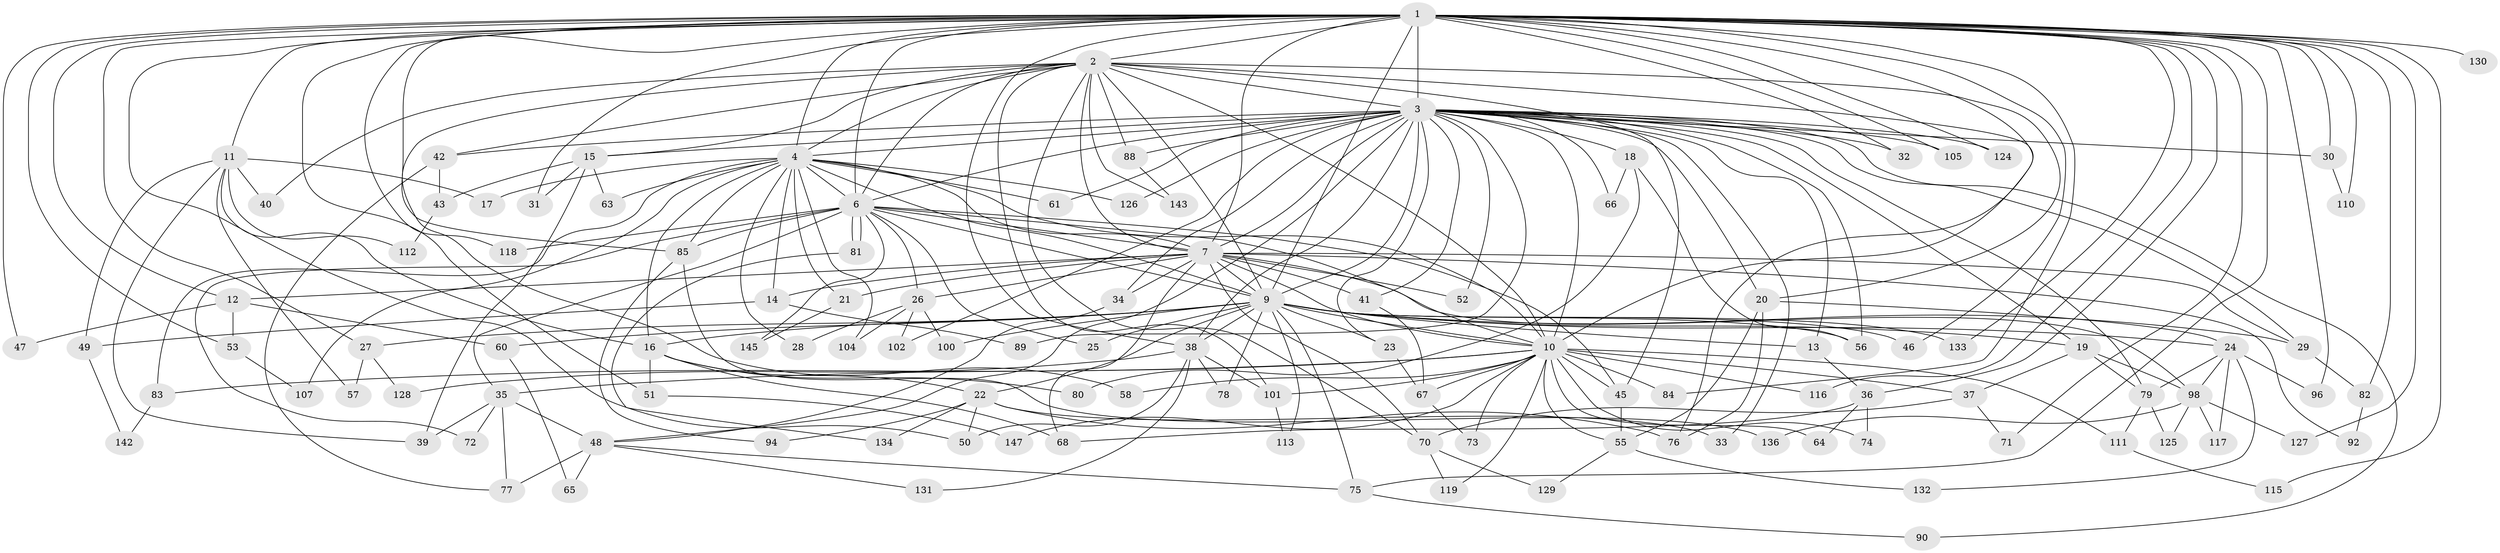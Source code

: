 // original degree distribution, {21: 0.013605442176870748, 23: 0.006802721088435374, 16: 0.013605442176870748, 28: 0.013605442176870748, 22: 0.006802721088435374, 31: 0.006802721088435374, 29: 0.006802721088435374, 8: 0.013605442176870748, 5: 0.06802721088435375, 3: 0.19727891156462585, 4: 0.08163265306122448, 6: 0.04081632653061224, 7: 0.013605442176870748, 2: 0.5170068027210885}
// Generated by graph-tools (version 1.1) at 2025/10/02/27/25 16:10:56]
// undirected, 116 vertices, 260 edges
graph export_dot {
graph [start="1"]
  node [color=gray90,style=filled];
  1 [super="+5"];
  2 [super="+122"];
  3 [super="+8"];
  4 [super="+87"];
  6 [super="+69"];
  7 [super="+86"];
  9 [super="+44"];
  10 [super="+139"];
  11 [super="+59"];
  12;
  13;
  14;
  15;
  16;
  17;
  18;
  19;
  20;
  21;
  22 [super="+62"];
  23;
  24 [super="+91"];
  25;
  26;
  27 [super="+114"];
  28;
  29 [super="+109"];
  30;
  31;
  32;
  33;
  34 [super="+120"];
  35;
  36 [super="+140"];
  37;
  38 [super="+135"];
  39 [super="+146"];
  40 [super="+108"];
  41 [super="+138"];
  42;
  43;
  45 [super="+103"];
  46;
  47;
  48 [super="+54"];
  49;
  50;
  51;
  52;
  53;
  55;
  56 [super="+97"];
  57;
  58;
  60;
  61;
  63;
  64;
  65;
  66;
  67 [super="+95"];
  68;
  70 [super="+121"];
  71;
  72;
  73;
  74;
  75 [super="+137"];
  76 [super="+144"];
  77 [super="+99"];
  78;
  79 [super="+93"];
  80;
  81;
  82;
  83;
  84;
  85 [super="+123"];
  88;
  89;
  90;
  92;
  94;
  96;
  98 [super="+106"];
  100;
  101 [super="+141"];
  102;
  104;
  105;
  107;
  110;
  111;
  112;
  113;
  115;
  116;
  117;
  118;
  119;
  124;
  125;
  126;
  127;
  128;
  129;
  130;
  131;
  132;
  133;
  134;
  136;
  142;
  143;
  145;
  147;
  1 -- 2 [weight=2];
  1 -- 3 [weight=4];
  1 -- 4 [weight=2];
  1 -- 6 [weight=2];
  1 -- 7 [weight=2];
  1 -- 9 [weight=2];
  1 -- 10 [weight=2];
  1 -- 11 [weight=2];
  1 -- 12;
  1 -- 30;
  1 -- 31;
  1 -- 32;
  1 -- 38;
  1 -- 50;
  1 -- 53;
  1 -- 75;
  1 -- 105;
  1 -- 127;
  1 -- 130 [weight=2];
  1 -- 133;
  1 -- 71;
  1 -- 82;
  1 -- 84;
  1 -- 85;
  1 -- 27 [weight=2];
  1 -- 96;
  1 -- 36;
  1 -- 46;
  1 -- 47;
  1 -- 110;
  1 -- 51;
  1 -- 115;
  1 -- 116;
  1 -- 118;
  1 -- 124;
  2 -- 3 [weight=2];
  2 -- 4;
  2 -- 6;
  2 -- 7;
  2 -- 9;
  2 -- 10 [weight=2];
  2 -- 15;
  2 -- 20;
  2 -- 40 [weight=3];
  2 -- 42;
  2 -- 45;
  2 -- 58;
  2 -- 70;
  2 -- 76;
  2 -- 88;
  2 -- 101;
  2 -- 143;
  3 -- 4 [weight=2];
  3 -- 6 [weight=2];
  3 -- 7 [weight=2];
  3 -- 9 [weight=2];
  3 -- 10 [weight=2];
  3 -- 15;
  3 -- 18 [weight=2];
  3 -- 29;
  3 -- 48;
  3 -- 61 [weight=2];
  3 -- 88;
  3 -- 90;
  3 -- 66;
  3 -- 13;
  3 -- 19;
  3 -- 20;
  3 -- 23;
  3 -- 89;
  3 -- 30;
  3 -- 32;
  3 -- 33;
  3 -- 34;
  3 -- 38;
  3 -- 102;
  3 -- 41;
  3 -- 42;
  3 -- 105;
  3 -- 52;
  3 -- 124;
  3 -- 126;
  3 -- 79;
  3 -- 56;
  4 -- 6;
  4 -- 7;
  4 -- 9;
  4 -- 10;
  4 -- 14;
  4 -- 16;
  4 -- 17;
  4 -- 21;
  4 -- 28;
  4 -- 63;
  4 -- 83;
  4 -- 85;
  4 -- 104;
  4 -- 107;
  4 -- 126;
  4 -- 61;
  6 -- 7;
  6 -- 9;
  6 -- 10;
  6 -- 25;
  6 -- 26;
  6 -- 35;
  6 -- 81;
  6 -- 81;
  6 -- 145;
  6 -- 85;
  6 -- 118;
  6 -- 72;
  6 -- 45;
  7 -- 9 [weight=2];
  7 -- 10;
  7 -- 12;
  7 -- 14;
  7 -- 21;
  7 -- 26;
  7 -- 29;
  7 -- 34;
  7 -- 41;
  7 -- 52;
  7 -- 68;
  7 -- 70;
  7 -- 92;
  7 -- 98;
  9 -- 10 [weight=2];
  9 -- 13;
  9 -- 16;
  9 -- 19;
  9 -- 22;
  9 -- 23;
  9 -- 24 [weight=2];
  9 -- 25;
  9 -- 27;
  9 -- 46;
  9 -- 56;
  9 -- 60;
  9 -- 78;
  9 -- 113;
  9 -- 133;
  9 -- 100;
  9 -- 29;
  9 -- 38;
  9 -- 75;
  10 -- 35;
  10 -- 37;
  10 -- 45;
  10 -- 55;
  10 -- 58;
  10 -- 64;
  10 -- 67 [weight=2];
  10 -- 73;
  10 -- 74;
  10 -- 83;
  10 -- 84;
  10 -- 101;
  10 -- 111;
  10 -- 116;
  10 -- 119;
  10 -- 147;
  11 -- 17;
  11 -- 39;
  11 -- 40;
  11 -- 49;
  11 -- 57;
  11 -- 16;
  11 -- 112;
  12 -- 47;
  12 -- 53;
  12 -- 60;
  13 -- 36;
  14 -- 49;
  14 -- 89;
  15 -- 31;
  15 -- 43;
  15 -- 63;
  15 -- 39;
  16 -- 22;
  16 -- 51;
  16 -- 68;
  16 -- 80;
  18 -- 56;
  18 -- 66;
  18 -- 80;
  19 -- 37;
  19 -- 79;
  19 -- 98;
  20 -- 24;
  20 -- 55;
  20 -- 76;
  21 -- 145;
  22 -- 33;
  22 -- 94;
  22 -- 134;
  22 -- 50;
  22 -- 76;
  23 -- 67;
  24 -- 79;
  24 -- 132;
  24 -- 96;
  24 -- 117;
  24 -- 98;
  26 -- 28;
  26 -- 100;
  26 -- 102;
  26 -- 104;
  27 -- 57;
  27 -- 128;
  29 -- 82;
  30 -- 110;
  34 -- 48;
  35 -- 39;
  35 -- 48 [weight=2];
  35 -- 72;
  35 -- 77;
  36 -- 64;
  36 -- 74;
  36 -- 68;
  37 -- 71;
  37 -- 70;
  38 -- 50;
  38 -- 78;
  38 -- 128;
  38 -- 131;
  38 -- 101;
  41 -- 67;
  42 -- 43;
  42 -- 77;
  43 -- 112;
  45 -- 55;
  48 -- 75;
  48 -- 77;
  48 -- 65;
  48 -- 131;
  49 -- 142;
  51 -- 147;
  53 -- 107;
  55 -- 129;
  55 -- 132;
  60 -- 65;
  67 -- 73;
  70 -- 119;
  70 -- 129;
  75 -- 90;
  79 -- 111;
  79 -- 125;
  81 -- 134;
  82 -- 92;
  83 -- 142;
  85 -- 94;
  85 -- 136;
  88 -- 143;
  98 -- 117;
  98 -- 125;
  98 -- 136;
  98 -- 127;
  101 -- 113;
  111 -- 115;
}
